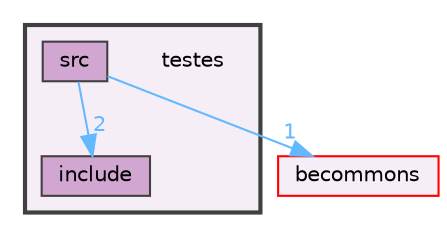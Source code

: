 digraph "testes"
{
 // LATEX_PDF_SIZE
  bgcolor="transparent";
  edge [fontname=Helvetica,fontsize=10,labelfontname=Helvetica,labelfontsize=10];
  node [fontname=Helvetica,fontsize=10,shape=box,height=0.2,width=0.4];
  compound=true
  subgraph clusterdir_dad9382648e46fed49a0fd0ec0acdc29 {
    graph [ bgcolor="#f6eef6", pencolor="grey25", label="", fontname=Helvetica,fontsize=10 style="filled,bold", URL="dir_dad9382648e46fed49a0fd0ec0acdc29.html",tooltip=""]
    dir_dad9382648e46fed49a0fd0ec0acdc29 [shape=plaintext, label="testes"];
  dir_bfaa1f17a7c0c2b1cecb6b8c94e2e7f8 [label="include", fillcolor="#d1a7d1", color="grey25", style="filled", URL="dir_bfaa1f17a7c0c2b1cecb6b8c94e2e7f8.html",tooltip=""];
  dir_1b8bae610dac23e4847b755a60c66498 [label="src", fillcolor="#d1a7d1", color="grey25", style="filled", URL="dir_1b8bae610dac23e4847b755a60c66498.html",tooltip=""];
  }
  dir_0394786a11e0dfde3dca27fdccf84bfd [label="becommons", fillcolor="#f6eef6", color="red", style="filled", URL="dir_0394786a11e0dfde3dca27fdccf84bfd.html",tooltip=""];
  dir_1b8bae610dac23e4847b755a60c66498->dir_0394786a11e0dfde3dca27fdccf84bfd [headlabel="1", labeldistance=1.5 headhref="dir_000030_000006.html" href="dir_000030_000006.html" color="steelblue1" fontcolor="steelblue1"];
  dir_1b8bae610dac23e4847b755a60c66498->dir_bfaa1f17a7c0c2b1cecb6b8c94e2e7f8 [headlabel="2", labeldistance=1.5 headhref="dir_000030_000017.html" href="dir_000030_000017.html" color="steelblue1" fontcolor="steelblue1"];
}
